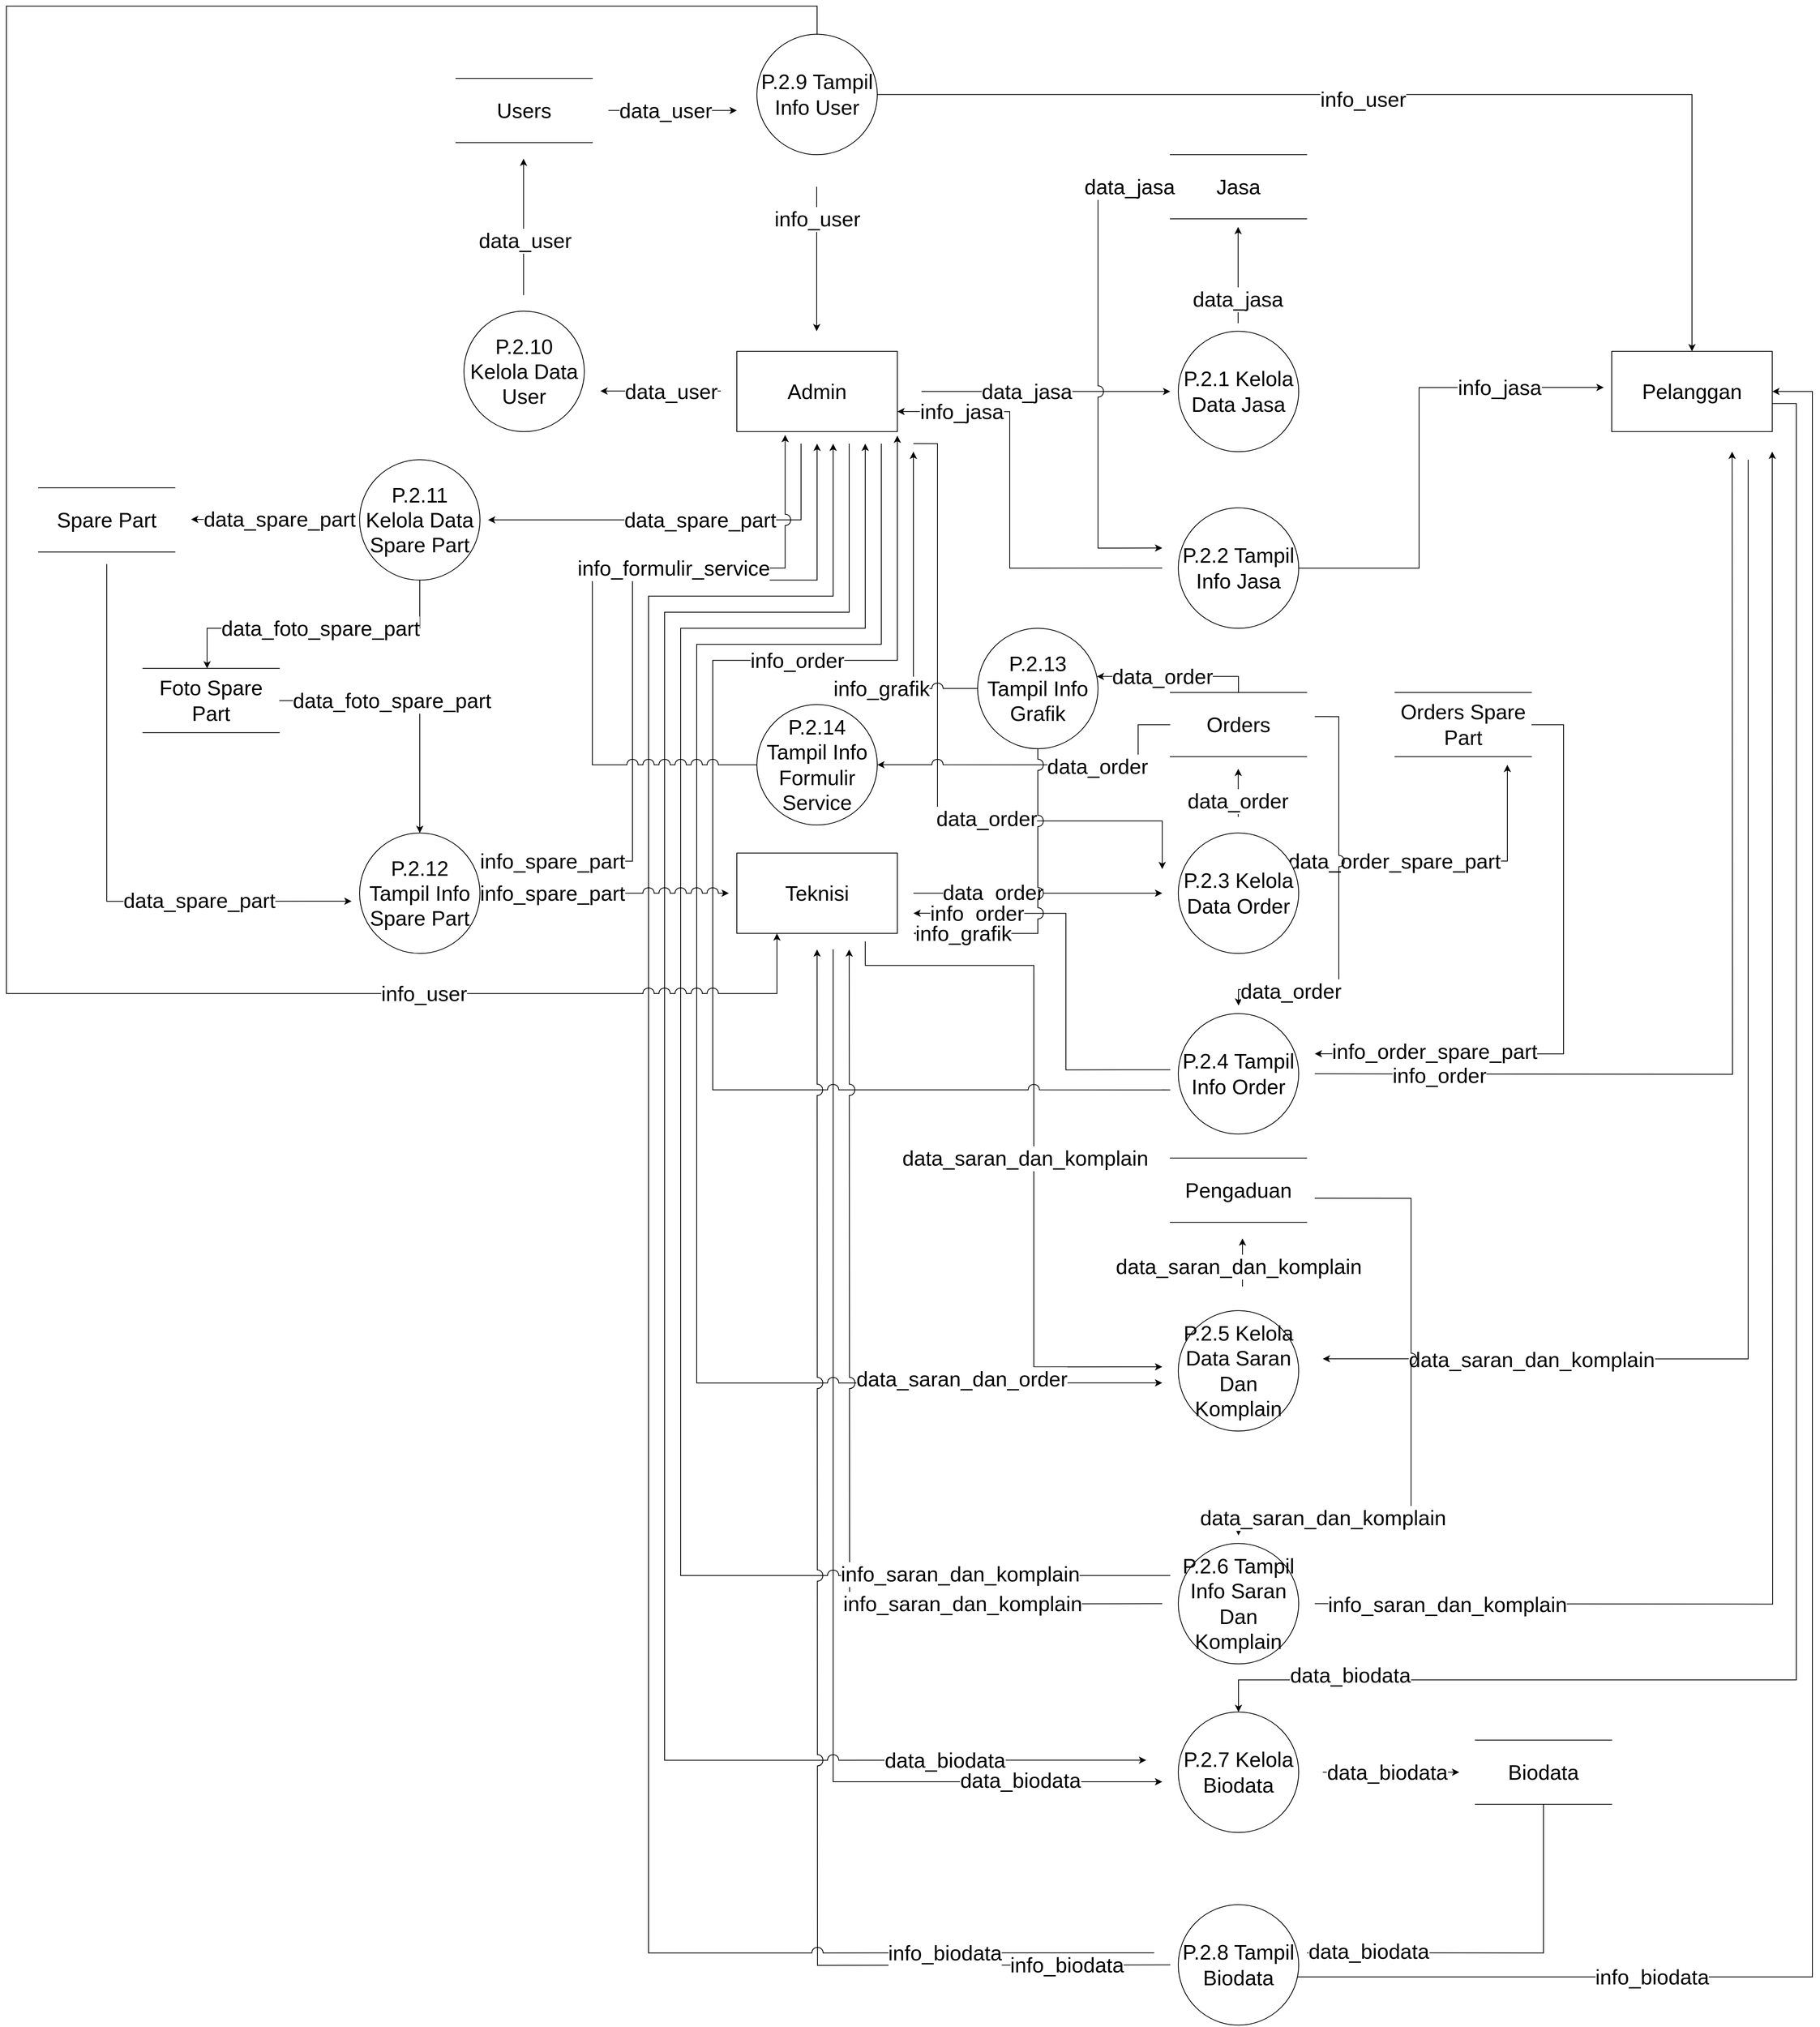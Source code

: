 <mxfile version="14.7.7" type="device"><diagram id="gr_DFLTFKJL39wgGSjlT" name="Page-1"><mxGraphModel dx="3460" dy="2780" grid="1" gridSize="10" guides="1" tooltips="1" connect="1" arrows="1" fold="1" page="1" pageScale="1" pageWidth="1100" pageHeight="850" math="0" shadow="0"><root><mxCell id="0"/><mxCell id="1" parent="0"/><mxCell id="5DChm86MwbaAcI_DSNRJ-1" style="edgeStyle=orthogonalEdgeStyle;rounded=0;orthogonalLoop=1;jettySize=auto;html=1;fontSize=26;jumpStyle=arc;jumpSize=14;fontStyle=0" parent="1" edge="1"><mxGeometry relative="1" as="geometry"><mxPoint x="1520" y="-352.33" as="targetPoint"/><mxPoint x="1210" y="-352.33" as="sourcePoint"/></mxGeometry></mxCell><mxCell id="5DChm86MwbaAcI_DSNRJ-2" value="data_jasa" style="edgeLabel;html=1;align=center;verticalAlign=middle;resizable=0;points=[];fontSize=26;fontStyle=0" parent="5DChm86MwbaAcI_DSNRJ-1" vertex="1" connectable="0"><mxGeometry x="-0.294" y="-5" relative="1" as="geometry"><mxPoint x="21" y="-5" as="offset"/></mxGeometry></mxCell><mxCell id="5DChm86MwbaAcI_DSNRJ-3" style="edgeStyle=orthogonalEdgeStyle;rounded=0;orthogonalLoop=1;jettySize=auto;html=1;fontSize=26;fontStyle=0" parent="1" edge="1"><mxGeometry relative="1" as="geometry"><mxPoint x="1510" y="242.67" as="targetPoint"/><mxPoint x="1200" y="-287.33" as="sourcePoint"/><Array as="points"><mxPoint x="1230" y="-287.33"/><mxPoint x="1230" y="182.67"/><mxPoint x="1510" y="182.67"/></Array></mxGeometry></mxCell><mxCell id="5DChm86MwbaAcI_DSNRJ-4" value="data_order" style="edgeLabel;html=1;align=center;verticalAlign=middle;resizable=0;points=[];fontSize=26;fontStyle=0" parent="5DChm86MwbaAcI_DSNRJ-3" vertex="1" connectable="0"><mxGeometry x="0.504" y="3" relative="1" as="geometry"><mxPoint x="-71" as="offset"/></mxGeometry></mxCell><mxCell id="5DChm86MwbaAcI_DSNRJ-7" style="edgeStyle=orthogonalEdgeStyle;rounded=0;orthogonalLoop=1;jettySize=auto;html=1;fontSize=26;fontStyle=0" parent="1" edge="1"><mxGeometry relative="1" as="geometry"><mxPoint x="670" y="-192.33" as="targetPoint"/><mxPoint x="1060" y="-287.33" as="sourcePoint"/><Array as="points"><mxPoint x="1060" y="-192.33"/><mxPoint x="670" y="-192.33"/></Array></mxGeometry></mxCell><mxCell id="5DChm86MwbaAcI_DSNRJ-134" value="data_spare_part" style="edgeLabel;html=1;align=center;verticalAlign=middle;resizable=0;points=[];fontSize=26;fontStyle=0" parent="5DChm86MwbaAcI_DSNRJ-7" vertex="1" connectable="0"><mxGeometry x="0.029" relative="1" as="geometry"><mxPoint x="28" as="offset"/></mxGeometry></mxCell><mxCell id="5DChm86MwbaAcI_DSNRJ-8" value="Admin" style="rounded=0;whiteSpace=wrap;html=1;fontSize=26;fontStyle=0" parent="1" vertex="1"><mxGeometry x="980" y="-402.33" width="200" height="100" as="geometry"/></mxCell><mxCell id="5DChm86MwbaAcI_DSNRJ-9" style="edgeStyle=orthogonalEdgeStyle;rounded=0;orthogonalLoop=1;jettySize=auto;html=1;fontSize=26;fontStyle=0" parent="1" edge="1"><mxGeometry relative="1" as="geometry"><mxPoint x="1510" y="272.67" as="targetPoint"/><mxPoint x="1200" y="272.67" as="sourcePoint"/></mxGeometry></mxCell><mxCell id="5DChm86MwbaAcI_DSNRJ-10" value="data_order" style="edgeLabel;html=1;align=center;verticalAlign=middle;resizable=0;points=[];fontSize=26;fontStyle=0" parent="5DChm86MwbaAcI_DSNRJ-9" vertex="1" connectable="0"><mxGeometry x="-0.366" y="1" relative="1" as="geometry"><mxPoint as="offset"/></mxGeometry></mxCell><mxCell id="5DChm86MwbaAcI_DSNRJ-11" style="edgeStyle=orthogonalEdgeStyle;rounded=0;orthogonalLoop=1;jettySize=auto;html=1;fontSize=26;fontStyle=0" parent="1" edge="1"><mxGeometry relative="1" as="geometry"><mxPoint x="1510" y="862.67" as="targetPoint"/><mxPoint x="1140" y="332.67" as="sourcePoint"/><Array as="points"><mxPoint x="1140" y="332.67"/><mxPoint x="1140" y="362.67"/><mxPoint x="1350" y="362.67"/><mxPoint x="1350" y="862.67"/></Array></mxGeometry></mxCell><mxCell id="5DChm86MwbaAcI_DSNRJ-12" value="data_saran_dan_komplain" style="edgeLabel;html=1;align=center;verticalAlign=middle;resizable=0;points=[];fontSize=26;fontStyle=0" parent="5DChm86MwbaAcI_DSNRJ-11" vertex="1" connectable="0"><mxGeometry x="0.776" y="3" relative="1" as="geometry"><mxPoint x="-70" y="-257" as="offset"/></mxGeometry></mxCell><mxCell id="5DChm86MwbaAcI_DSNRJ-13" style="edgeStyle=orthogonalEdgeStyle;rounded=0;orthogonalLoop=1;jettySize=auto;html=1;fontSize=26;fontStyle=0" parent="1" edge="1"><mxGeometry relative="1" as="geometry"><mxPoint x="1510" y="1379.527" as="targetPoint"/><mxPoint x="1100" y="342.67" as="sourcePoint"/><Array as="points"><mxPoint x="1100" y="1379.67"/></Array></mxGeometry></mxCell><mxCell id="5DChm86MwbaAcI_DSNRJ-14" value="data_biodata" style="edgeLabel;html=1;align=center;verticalAlign=middle;resizable=0;points=[];fontSize=26;fontStyle=0" parent="5DChm86MwbaAcI_DSNRJ-13" vertex="1" connectable="0"><mxGeometry x="0.755" y="2" relative="1" as="geometry"><mxPoint as="offset"/></mxGeometry></mxCell><mxCell id="5DChm86MwbaAcI_DSNRJ-15" value="Teknisi" style="rounded=0;whiteSpace=wrap;html=1;fontSize=26;fontStyle=0" parent="1" vertex="1"><mxGeometry x="980" y="222.67" width="200" height="100" as="geometry"/></mxCell><mxCell id="5DChm86MwbaAcI_DSNRJ-18" style="edgeStyle=orthogonalEdgeStyle;rounded=0;orthogonalLoop=1;jettySize=auto;html=1;fontSize=26;fontStyle=0" parent="1" edge="1"><mxGeometry relative="1" as="geometry"><mxPoint x="1710" y="852.67" as="targetPoint"/><mxPoint x="2240" y="-267.33" as="sourcePoint"/><Array as="points"><mxPoint x="2240" y="852.67"/></Array></mxGeometry></mxCell><mxCell id="5DChm86MwbaAcI_DSNRJ-19" value="data_saran_dan_komplain" style="edgeLabel;html=1;align=center;verticalAlign=middle;resizable=0;points=[];fontSize=26;fontStyle=0" parent="5DChm86MwbaAcI_DSNRJ-18" vertex="1" connectable="0"><mxGeometry x="0.732" y="1" relative="1" as="geometry"><mxPoint x="39" as="offset"/></mxGeometry></mxCell><mxCell id="5DChm86MwbaAcI_DSNRJ-20" style="edgeStyle=orthogonalEdgeStyle;rounded=0;jumpStyle=arc;jumpSize=14;orthogonalLoop=1;jettySize=auto;html=1;fontSize=26;fontStyle=0" parent="1" source="5DChm86MwbaAcI_DSNRJ-90" target="5DChm86MwbaAcI_DSNRJ-24" edge="1"><mxGeometry relative="1" as="geometry"><Array as="points"><mxPoint x="2320" y="1622.67"/><mxPoint x="2320" y="-352.33"/></Array></mxGeometry></mxCell><mxCell id="5DChm86MwbaAcI_DSNRJ-21" value="info_biodata" style="edgeLabel;html=1;align=center;verticalAlign=middle;resizable=0;points=[];fontSize=26;fontStyle=0" parent="5DChm86MwbaAcI_DSNRJ-20" vertex="1" connectable="0"><mxGeometry x="0.749" y="-1" relative="1" as="geometry"><mxPoint x="-201" y="1691" as="offset"/></mxGeometry></mxCell><mxCell id="5DChm86MwbaAcI_DSNRJ-22" style="edgeStyle=orthogonalEdgeStyle;rounded=0;jumpStyle=arc;jumpSize=14;orthogonalLoop=1;jettySize=auto;html=1;fontSize=26;fontStyle=0" parent="1" source="5DChm86MwbaAcI_DSNRJ-24" target="5DChm86MwbaAcI_DSNRJ-80" edge="1"><mxGeometry relative="1" as="geometry"><Array as="points"><mxPoint x="2300" y="-337.33"/><mxPoint x="2300" y="1252.67"/><mxPoint x="1605" y="1252.67"/></Array></mxGeometry></mxCell><mxCell id="5DChm86MwbaAcI_DSNRJ-23" value="data_biodata" style="edgeLabel;html=1;align=center;verticalAlign=middle;resizable=0;points=[];fontSize=26;fontStyle=0" parent="5DChm86MwbaAcI_DSNRJ-22" vertex="1" connectable="0"><mxGeometry x="0.847" y="-6" relative="1" as="geometry"><mxPoint x="-1" as="offset"/></mxGeometry></mxCell><mxCell id="5DChm86MwbaAcI_DSNRJ-24" value="Pelanggan" style="rounded=0;whiteSpace=wrap;html=1;fontSize=26;fontStyle=0" parent="1" vertex="1"><mxGeometry x="2070" y="-402.33" width="200" height="100" as="geometry"/></mxCell><mxCell id="5DChm86MwbaAcI_DSNRJ-25" value="P.2.1 Kelola Data Jasa" style="ellipse;whiteSpace=wrap;html=1;aspect=fixed;fontSize=26;fontStyle=0" parent="1" vertex="1"><mxGeometry x="1530" y="-427.33" width="150" height="150" as="geometry"/></mxCell><mxCell id="5DChm86MwbaAcI_DSNRJ-28" style="edgeStyle=orthogonalEdgeStyle;rounded=0;orthogonalLoop=1;jettySize=auto;html=1;fontSize=26;jumpStyle=arc;jumpSize=14;fontStyle=0" parent="1" source="5DChm86MwbaAcI_DSNRJ-30" edge="1"><mxGeometry relative="1" as="geometry"><mxPoint x="1510" y="-157.33" as="targetPoint"/><Array as="points"><mxPoint x="1430" y="-607.33"/><mxPoint x="1430" y="-157.33"/></Array></mxGeometry></mxCell><mxCell id="5DChm86MwbaAcI_DSNRJ-29" value="data_jasa" style="edgeLabel;html=1;align=center;verticalAlign=middle;resizable=0;points=[];fontSize=26;fontStyle=0" parent="5DChm86MwbaAcI_DSNRJ-28" vertex="1" connectable="0"><mxGeometry x="-0.774" y="1" relative="1" as="geometry"><mxPoint x="19" y="-1" as="offset"/></mxGeometry></mxCell><mxCell id="5DChm86MwbaAcI_DSNRJ-30" value="Jasa" style="shape=partialRectangle;whiteSpace=wrap;html=1;left=0;right=0;fillColor=none;fontSize=26;fontStyle=0" parent="1" vertex="1"><mxGeometry x="1520" y="-647.33" width="170" height="80" as="geometry"/></mxCell><mxCell id="5DChm86MwbaAcI_DSNRJ-31" style="edgeStyle=orthogonalEdgeStyle;rounded=0;orthogonalLoop=1;jettySize=auto;html=1;fontSize=26;fontStyle=0" parent="1" edge="1"><mxGeometry relative="1" as="geometry"><mxPoint x="1604.58" y="-557.33" as="targetPoint"/><mxPoint x="1604.58" y="-437.33" as="sourcePoint"/></mxGeometry></mxCell><mxCell id="5DChm86MwbaAcI_DSNRJ-32" value="&lt;font style=&quot;font-size: 26px;&quot;&gt;data_jasa&lt;/font&gt;" style="edgeLabel;html=1;align=center;verticalAlign=middle;resizable=0;points=[];fontSize=26;fontStyle=0" parent="5DChm86MwbaAcI_DSNRJ-31" vertex="1" connectable="0"><mxGeometry x="-0.401" y="1" relative="1" as="geometry"><mxPoint y="6" as="offset"/></mxGeometry></mxCell><mxCell id="5DChm86MwbaAcI_DSNRJ-33" style="edgeStyle=orthogonalEdgeStyle;rounded=0;orthogonalLoop=1;jettySize=auto;html=1;fontSize=26;entryX=1;entryY=0.75;entryDx=0;entryDy=0;fontStyle=0" parent="1" target="5DChm86MwbaAcI_DSNRJ-8" edge="1"><mxGeometry relative="1" as="geometry"><mxPoint x="1190" y="-327.33" as="targetPoint"/><mxPoint x="1510" y="-132.33" as="sourcePoint"/><Array as="points"><mxPoint x="1320" y="-132.33"/><mxPoint x="1320" y="-327.33"/></Array></mxGeometry></mxCell><mxCell id="5DChm86MwbaAcI_DSNRJ-34" value="info_jasa" style="edgeLabel;html=1;align=center;verticalAlign=middle;resizable=0;points=[];fontSize=26;fontStyle=0" parent="5DChm86MwbaAcI_DSNRJ-33" vertex="1" connectable="0"><mxGeometry x="-0.64" y="-3" relative="1" as="geometry"><mxPoint x="-156" y="-192" as="offset"/></mxGeometry></mxCell><mxCell id="5DChm86MwbaAcI_DSNRJ-35" style="edgeStyle=orthogonalEdgeStyle;rounded=0;orthogonalLoop=1;jettySize=auto;html=1;fontSize=26;fontStyle=0" parent="1" source="5DChm86MwbaAcI_DSNRJ-37" edge="1"><mxGeometry relative="1" as="geometry"><mxPoint x="2060" y="-357.33" as="targetPoint"/><Array as="points"><mxPoint x="1830" y="-132.33"/><mxPoint x="1830" y="-357.33"/></Array></mxGeometry></mxCell><mxCell id="5DChm86MwbaAcI_DSNRJ-36" value="info_jasa" style="edgeLabel;html=1;align=center;verticalAlign=middle;resizable=0;points=[];fontSize=26;fontStyle=0" parent="5DChm86MwbaAcI_DSNRJ-35" vertex="1" connectable="0"><mxGeometry x="0.526" relative="1" as="geometry"><mxPoint x="13" as="offset"/></mxGeometry></mxCell><mxCell id="5DChm86MwbaAcI_DSNRJ-37" value="P.2.2 Tampil Info Jasa" style="ellipse;whiteSpace=wrap;html=1;aspect=fixed;fontSize=26;fontStyle=0" parent="1" vertex="1"><mxGeometry x="1530" y="-207.33" width="150" height="150" as="geometry"/></mxCell><mxCell id="5DChm86MwbaAcI_DSNRJ-38" style="edgeStyle=orthogonalEdgeStyle;rounded=0;orthogonalLoop=1;jettySize=auto;html=1;fontSize=26;fontStyle=0" parent="1" edge="1"><mxGeometry relative="1" as="geometry"><mxPoint x="1604.71" y="117.67" as="targetPoint"/><mxPoint x="1604.71" y="177.67" as="sourcePoint"/></mxGeometry></mxCell><mxCell id="5DChm86MwbaAcI_DSNRJ-39" value="data_order" style="edgeLabel;html=1;align=center;verticalAlign=middle;resizable=0;points=[];fontSize=26;fontStyle=0" parent="5DChm86MwbaAcI_DSNRJ-38" vertex="1" connectable="0"><mxGeometry x="0.181" y="1" relative="1" as="geometry"><mxPoint y="16" as="offset"/></mxGeometry></mxCell><mxCell id="5DChm86MwbaAcI_DSNRJ-40" style="edgeStyle=orthogonalEdgeStyle;rounded=0;orthogonalLoop=1;jettySize=auto;html=1;fontSize=26;fontStyle=0" parent="1" source="5DChm86MwbaAcI_DSNRJ-42" edge="1"><mxGeometry relative="1" as="geometry"><mxPoint x="1940" y="112.67" as="targetPoint"/><Array as="points"><mxPoint x="1940" y="232.67"/><mxPoint x="1940" y="112.67"/></Array></mxGeometry></mxCell><mxCell id="5DChm86MwbaAcI_DSNRJ-41" value="data_order_spare_part" style="edgeLabel;html=1;align=center;verticalAlign=middle;resizable=0;points=[];fontSize=26;fontStyle=0" parent="5DChm86MwbaAcI_DSNRJ-40" vertex="1" connectable="0"><mxGeometry x="-0.42" relative="1" as="geometry"><mxPoint x="17" as="offset"/></mxGeometry></mxCell><mxCell id="5DChm86MwbaAcI_DSNRJ-42" value="P.2.3 Kelola Data Order" style="ellipse;whiteSpace=wrap;html=1;aspect=fixed;fontSize=26;fontStyle=0" parent="1" vertex="1"><mxGeometry x="1530" y="197.67" width="150" height="150" as="geometry"/></mxCell><mxCell id="5DChm86MwbaAcI_DSNRJ-43" style="edgeStyle=orthogonalEdgeStyle;rounded=0;orthogonalLoop=1;jettySize=auto;html=1;fontSize=26;jumpStyle=arc;jumpSize=14;fontStyle=0" parent="1" edge="1"><mxGeometry relative="1" as="geometry"><mxPoint x="1605" y="412.67" as="targetPoint"/><mxPoint x="1700" y="52.67" as="sourcePoint"/><Array as="points"><mxPoint x="1730" y="52.67"/><mxPoint x="1730" y="392.67"/><mxPoint x="1605" y="392.67"/></Array></mxGeometry></mxCell><mxCell id="5DChm86MwbaAcI_DSNRJ-44" value="data_order" style="edgeLabel;html=1;align=center;verticalAlign=middle;resizable=0;points=[];fontSize=26;fontStyle=0" parent="5DChm86MwbaAcI_DSNRJ-43" vertex="1" connectable="0"><mxGeometry x="0.727" y="2" relative="1" as="geometry"><mxPoint x="14" as="offset"/></mxGeometry></mxCell><mxCell id="5DChm86MwbaAcI_DSNRJ-45" style="edgeStyle=orthogonalEdgeStyle;rounded=0;jumpStyle=arc;jumpSize=14;orthogonalLoop=1;jettySize=auto;html=1;exitX=0.5;exitY=0;exitDx=0;exitDy=0;fontSize=26;fontStyle=0" parent="1" source="5DChm86MwbaAcI_DSNRJ-47" target="5DChm86MwbaAcI_DSNRJ-122" edge="1"><mxGeometry relative="1" as="geometry"><Array as="points"><mxPoint x="1605" y="2.67"/></Array></mxGeometry></mxCell><mxCell id="5DChm86MwbaAcI_DSNRJ-46" value="data_order" style="edgeLabel;html=1;align=center;verticalAlign=middle;resizable=0;points=[];fontSize=26;fontStyle=0" parent="5DChm86MwbaAcI_DSNRJ-45" vertex="1" connectable="0"><mxGeometry x="0.463" relative="1" as="geometry"><mxPoint x="29" as="offset"/></mxGeometry></mxCell><mxCell id="5DChm86MwbaAcI_DSNRJ-141" style="edgeStyle=orthogonalEdgeStyle;rounded=0;jumpStyle=arc;jumpSize=14;orthogonalLoop=1;jettySize=auto;html=1;entryX=1;entryY=0.5;entryDx=0;entryDy=0;fontSize=26;fontStyle=0" parent="1" source="5DChm86MwbaAcI_DSNRJ-47" target="5DChm86MwbaAcI_DSNRJ-139" edge="1"><mxGeometry relative="1" as="geometry"><Array as="points"><mxPoint x="1480" y="62.67"/><mxPoint x="1480" y="112.67"/></Array></mxGeometry></mxCell><mxCell id="5DChm86MwbaAcI_DSNRJ-142" value="data_order" style="edgeLabel;html=1;align=center;verticalAlign=middle;resizable=0;points=[];fontSize=26;fontStyle=0" parent="5DChm86MwbaAcI_DSNRJ-141" vertex="1" connectable="0"><mxGeometry x="-0.317" y="2" relative="1" as="geometry"><mxPoint as="offset"/></mxGeometry></mxCell><mxCell id="5DChm86MwbaAcI_DSNRJ-47" value="Orders" style="shape=partialRectangle;whiteSpace=wrap;html=1;left=0;right=0;fillColor=none;fontSize=26;fontStyle=0" parent="1" vertex="1"><mxGeometry x="1520" y="22.67" width="170" height="80" as="geometry"/></mxCell><mxCell id="5DChm86MwbaAcI_DSNRJ-50" style="edgeStyle=orthogonalEdgeStyle;rounded=0;orthogonalLoop=1;jettySize=auto;html=1;fontSize=26;fontStyle=0" parent="1" edge="1"><mxGeometry relative="1" as="geometry"><mxPoint x="1520" y="492.67" as="sourcePoint"/><mxPoint x="1200" y="297.67" as="targetPoint"/><Array as="points"><mxPoint x="1520" y="492.67"/><mxPoint x="1390" y="492.67"/><mxPoint x="1390" y="297.67"/></Array></mxGeometry></mxCell><mxCell id="5DChm86MwbaAcI_DSNRJ-51" value="info_order" style="edgeLabel;html=1;align=center;verticalAlign=middle;resizable=0;points=[];fontSize=26;fontStyle=0" parent="5DChm86MwbaAcI_DSNRJ-50" vertex="1" connectable="0"><mxGeometry x="0.826" relative="1" as="geometry"><mxPoint x="34" as="offset"/></mxGeometry></mxCell><mxCell id="5DChm86MwbaAcI_DSNRJ-52" style="edgeStyle=orthogonalEdgeStyle;rounded=0;orthogonalLoop=1;jettySize=auto;html=1;fontSize=26;fontStyle=0" parent="1" edge="1"><mxGeometry relative="1" as="geometry"><mxPoint x="2220" y="-277.33" as="targetPoint"/><mxPoint x="1700" y="497.67" as="sourcePoint"/></mxGeometry></mxCell><mxCell id="5DChm86MwbaAcI_DSNRJ-53" value="info_order" style="edgeLabel;html=1;align=center;verticalAlign=middle;resizable=0;points=[];fontSize=26;fontStyle=0" parent="5DChm86MwbaAcI_DSNRJ-52" vertex="1" connectable="0"><mxGeometry x="-0.761" y="-2" relative="1" as="geometry"><mxPoint as="offset"/></mxGeometry></mxCell><mxCell id="5DChm86MwbaAcI_DSNRJ-54" style="edgeStyle=orthogonalEdgeStyle;rounded=0;orthogonalLoop=1;jettySize=auto;html=1;fontSize=26;jumpStyle=arc;jumpSize=14;fontStyle=0" parent="1" edge="1"><mxGeometry relative="1" as="geometry"><mxPoint x="1180" y="-297.33" as="targetPoint"/><mxPoint x="1510" y="517.67" as="sourcePoint"/><Array as="points"><mxPoint x="1520" y="517.67"/><mxPoint x="950" y="517.67"/><mxPoint x="950" y="-17.33"/><mxPoint x="1180" y="-17.33"/></Array></mxGeometry></mxCell><mxCell id="5DChm86MwbaAcI_DSNRJ-55" value="info_order" style="edgeLabel;html=1;align=center;verticalAlign=middle;resizable=0;points=[];fontSize=26;fontStyle=0" parent="5DChm86MwbaAcI_DSNRJ-54" vertex="1" connectable="0"><mxGeometry x="0.501" relative="1" as="geometry"><mxPoint as="offset"/></mxGeometry></mxCell><mxCell id="5DChm86MwbaAcI_DSNRJ-56" style="edgeStyle=orthogonalEdgeStyle;rounded=0;orthogonalLoop=1;jettySize=auto;html=1;fontSize=26;exitX=0.5;exitY=1;exitDx=0;exitDy=0;jumpStyle=arc;jumpSize=14;fontStyle=0" parent="1" source="5DChm86MwbaAcI_DSNRJ-122" edge="1"><mxGeometry relative="1" as="geometry"><mxPoint x="1200" y="322.67" as="targetPoint"/><mxPoint x="1520" y="512.67" as="sourcePoint"/><Array as="points"><mxPoint x="1355" y="322.67"/></Array></mxGeometry></mxCell><mxCell id="5DChm86MwbaAcI_DSNRJ-57" value="info_grafik" style="edgeLabel;html=1;align=center;verticalAlign=middle;resizable=0;points=[];fontSize=26;fontStyle=0" parent="5DChm86MwbaAcI_DSNRJ-56" vertex="1" connectable="0"><mxGeometry x="0.559" relative="1" as="geometry"><mxPoint x="-23" as="offset"/></mxGeometry></mxCell><mxCell id="5DChm86MwbaAcI_DSNRJ-58" style="edgeStyle=orthogonalEdgeStyle;rounded=0;orthogonalLoop=1;jettySize=auto;html=1;fontSize=26;jumpStyle=arc;jumpSize=14;exitX=0;exitY=0.5;exitDx=0;exitDy=0;fontStyle=0" parent="1" source="5DChm86MwbaAcI_DSNRJ-122" edge="1"><mxGeometry relative="1" as="geometry"><mxPoint x="1200" y="-277.33" as="targetPoint"/><mxPoint x="1520" y="472.67" as="sourcePoint"/><Array as="points"><mxPoint x="1200" y="17.67"/></Array></mxGeometry></mxCell><mxCell id="5DChm86MwbaAcI_DSNRJ-59" value="info_grafik" style="edgeLabel;html=1;align=center;verticalAlign=middle;resizable=0;points=[];fontSize=26;fontStyle=0" parent="5DChm86MwbaAcI_DSNRJ-58" vertex="1" connectable="0"><mxGeometry x="-0.051" y="-3" relative="1" as="geometry"><mxPoint x="-43" y="98" as="offset"/></mxGeometry></mxCell><mxCell id="5DChm86MwbaAcI_DSNRJ-60" value="P.2.4 Tampil Info Order" style="ellipse;whiteSpace=wrap;html=1;aspect=fixed;fontSize=26;fontStyle=0" parent="1" vertex="1"><mxGeometry x="1530" y="422.67" width="150" height="150" as="geometry"/></mxCell><mxCell id="5DChm86MwbaAcI_DSNRJ-61" value="P.2.5 Kelola Data Saran Dan Komplain" style="ellipse;whiteSpace=wrap;html=1;aspect=fixed;fontSize=26;fontStyle=0" parent="1" vertex="1"><mxGeometry x="1530" y="792.67" width="150" height="150" as="geometry"/></mxCell><mxCell id="5DChm86MwbaAcI_DSNRJ-62" style="edgeStyle=orthogonalEdgeStyle;rounded=0;orthogonalLoop=1;jettySize=auto;html=1;fontSize=26;fontStyle=0" parent="1" edge="1"><mxGeometry relative="1" as="geometry"><mxPoint x="1610" y="702.67" as="targetPoint"/><mxPoint x="1610" y="762.67" as="sourcePoint"/></mxGeometry></mxCell><mxCell id="5DChm86MwbaAcI_DSNRJ-63" value="data_saran_dan_komplain" style="edgeLabel;html=1;align=center;verticalAlign=middle;resizable=0;points=[];fontSize=26;fontStyle=0" parent="5DChm86MwbaAcI_DSNRJ-62" vertex="1" connectable="0"><mxGeometry x="0.181" y="1" relative="1" as="geometry"><mxPoint x="-4" y="11" as="offset"/></mxGeometry></mxCell><mxCell id="5DChm86MwbaAcI_DSNRJ-64" style="edgeStyle=orthogonalEdgeStyle;rounded=0;orthogonalLoop=1;jettySize=auto;html=1;fontSize=26;jumpStyle=arc;jumpSize=14;fontStyle=0" parent="1" edge="1"><mxGeometry relative="1" as="geometry"><mxPoint x="1605" y="1072.67" as="targetPoint"/><mxPoint x="1700" y="652.67" as="sourcePoint"/><Array as="points"><mxPoint x="1820" y="652.67"/><mxPoint x="1820" y="1052.67"/><mxPoint x="1605" y="1052.67"/></Array></mxGeometry></mxCell><mxCell id="5DChm86MwbaAcI_DSNRJ-65" value="data_saran_dan_komplain" style="edgeLabel;html=1;align=center;verticalAlign=middle;resizable=0;points=[];fontSize=26;fontStyle=0" parent="5DChm86MwbaAcI_DSNRJ-64" vertex="1" connectable="0"><mxGeometry x="0.772" y="-2" relative="1" as="geometry"><mxPoint x="39" as="offset"/></mxGeometry></mxCell><mxCell id="5DChm86MwbaAcI_DSNRJ-66" value="Pengaduan" style="shape=partialRectangle;whiteSpace=wrap;html=1;left=0;right=0;fillColor=none;fontSize=26;fontStyle=0" parent="1" vertex="1"><mxGeometry x="1520" y="602.67" width="170" height="80" as="geometry"/></mxCell><mxCell id="5DChm86MwbaAcI_DSNRJ-69" style="edgeStyle=orthogonalEdgeStyle;rounded=0;orthogonalLoop=1;jettySize=auto;html=1;fontSize=26;jumpStyle=arc;jumpSize=14;fontStyle=0" parent="1" edge="1"><mxGeometry relative="1" as="geometry"><mxPoint x="1510" y="882.67" as="targetPoint"/><mxPoint x="1160" y="-287.33" as="sourcePoint"/><Array as="points"><mxPoint x="1160" y="-37.33"/><mxPoint x="930" y="-37.33"/><mxPoint x="930" y="882.67"/></Array></mxGeometry></mxCell><mxCell id="5DChm86MwbaAcI_DSNRJ-70" value="data_saran_dan_order" style="edgeLabel;html=1;align=center;verticalAlign=middle;resizable=0;points=[];fontSize=26;fontStyle=0" parent="5DChm86MwbaAcI_DSNRJ-69" vertex="1" connectable="0"><mxGeometry x="0.501" relative="1" as="geometry"><mxPoint x="244" y="-5" as="offset"/></mxGeometry></mxCell><mxCell id="5DChm86MwbaAcI_DSNRJ-71" style="edgeStyle=orthogonalEdgeStyle;rounded=0;orthogonalLoop=1;jettySize=auto;html=1;fontSize=26;jumpStyle=arc;jumpSize=14;fontStyle=0" parent="1" edge="1"><mxGeometry relative="1" as="geometry"><mxPoint x="1120" y="342.67" as="targetPoint"/><mxPoint x="1510" y="1157.67" as="sourcePoint"/></mxGeometry></mxCell><mxCell id="5DChm86MwbaAcI_DSNRJ-72" value="info_saran_dan_komplain" style="edgeLabel;html=1;align=center;verticalAlign=middle;resizable=0;points=[];fontSize=26;fontStyle=0" parent="5DChm86MwbaAcI_DSNRJ-71" vertex="1" connectable="0"><mxGeometry x="-0.505" y="3" relative="1" as="geometry"><mxPoint x="49" y="-3" as="offset"/></mxGeometry></mxCell><mxCell id="5DChm86MwbaAcI_DSNRJ-73" style="edgeStyle=orthogonalEdgeStyle;rounded=0;orthogonalLoop=1;jettySize=auto;html=1;fontSize=26;fontStyle=0" parent="1" edge="1"><mxGeometry relative="1" as="geometry"><mxPoint x="2270" y="-277.33" as="targetPoint"/><mxPoint x="1700" y="1157.67" as="sourcePoint"/></mxGeometry></mxCell><mxCell id="5DChm86MwbaAcI_DSNRJ-74" value="info_saran_dan_komplain" style="edgeLabel;html=1;align=center;verticalAlign=middle;resizable=0;points=[];fontSize=26;fontStyle=0" parent="5DChm86MwbaAcI_DSNRJ-73" vertex="1" connectable="0"><mxGeometry x="-0.836" y="-1" relative="1" as="geometry"><mxPoint as="offset"/></mxGeometry></mxCell><mxCell id="5DChm86MwbaAcI_DSNRJ-75" value="P.2.6 Tampil Info Saran Dan Komplain" style="ellipse;whiteSpace=wrap;html=1;aspect=fixed;fontSize=26;fontStyle=0" parent="1" vertex="1"><mxGeometry x="1530" y="1082.67" width="150" height="150" as="geometry"/></mxCell><mxCell id="5DChm86MwbaAcI_DSNRJ-76" style="edgeStyle=orthogonalEdgeStyle;rounded=0;orthogonalLoop=1;jettySize=auto;html=1;fontSize=26;jumpStyle=arc;jumpSize=14;fontStyle=0" parent="1" edge="1"><mxGeometry relative="1" as="geometry"><mxPoint x="1140" y="-287.33" as="targetPoint"/><mxPoint x="1520" y="1122.67" as="sourcePoint"/><Array as="points"><mxPoint x="1490" y="1122.67"/><mxPoint x="910" y="1122.67"/><mxPoint x="910" y="-57.33"/><mxPoint x="1140" y="-57.33"/></Array></mxGeometry></mxCell><mxCell id="5DChm86MwbaAcI_DSNRJ-77" value="info_saran_dan_komplain" style="edgeLabel;html=1;align=center;verticalAlign=middle;resizable=0;points=[];fontSize=26;fontStyle=0" parent="5DChm86MwbaAcI_DSNRJ-76" vertex="1" connectable="0"><mxGeometry x="-0.767" y="-2" relative="1" as="geometry"><mxPoint as="offset"/></mxGeometry></mxCell><mxCell id="5DChm86MwbaAcI_DSNRJ-78" style="edgeStyle=orthogonalEdgeStyle;rounded=0;orthogonalLoop=1;jettySize=auto;html=1;fontSize=26;fontStyle=0" parent="1" edge="1"><mxGeometry relative="1" as="geometry"><mxPoint x="1880" y="1367.67" as="targetPoint"/><mxPoint x="1710" y="1367.67" as="sourcePoint"/></mxGeometry></mxCell><mxCell id="5DChm86MwbaAcI_DSNRJ-79" value="data_biodata" style="edgeLabel;html=1;align=center;verticalAlign=middle;resizable=0;points=[];fontSize=26;fontStyle=0" parent="5DChm86MwbaAcI_DSNRJ-78" vertex="1" connectable="0"><mxGeometry x="-0.285" y="-1" relative="1" as="geometry"><mxPoint x="19" y="-1" as="offset"/></mxGeometry></mxCell><mxCell id="5DChm86MwbaAcI_DSNRJ-80" value="P.2.7 Kelola Biodata" style="ellipse;whiteSpace=wrap;html=1;aspect=fixed;fontSize=26;fontStyle=0" parent="1" vertex="1"><mxGeometry x="1530" y="1292.67" width="150" height="150" as="geometry"/></mxCell><mxCell id="5DChm86MwbaAcI_DSNRJ-81" style="edgeStyle=orthogonalEdgeStyle;rounded=0;orthogonalLoop=1;jettySize=auto;html=1;fontSize=26;fontStyle=0" parent="1" source="5DChm86MwbaAcI_DSNRJ-83" edge="1"><mxGeometry relative="1" as="geometry"><mxPoint x="1690" y="1592.67" as="targetPoint"/><Array as="points"><mxPoint x="1985" y="1592.67"/></Array></mxGeometry></mxCell><mxCell id="5DChm86MwbaAcI_DSNRJ-82" value="data_biodata" style="edgeLabel;html=1;align=center;verticalAlign=middle;resizable=0;points=[];fontSize=26;fontStyle=0" parent="5DChm86MwbaAcI_DSNRJ-81" vertex="1" connectable="0"><mxGeometry x="0.682" y="-2" relative="1" as="geometry"><mxPoint as="offset"/></mxGeometry></mxCell><mxCell id="5DChm86MwbaAcI_DSNRJ-83" value="Biodata" style="shape=partialRectangle;whiteSpace=wrap;html=1;left=0;right=0;fillColor=none;fontSize=26;fontStyle=0" parent="1" vertex="1"><mxGeometry x="1900" y="1327.67" width="170" height="80" as="geometry"/></mxCell><mxCell id="5DChm86MwbaAcI_DSNRJ-86" style="edgeStyle=orthogonalEdgeStyle;rounded=0;orthogonalLoop=1;jettySize=auto;html=1;fontSize=26;jumpStyle=arc;jumpSize=14;fontStyle=0" parent="1" edge="1"><mxGeometry relative="1" as="geometry"><mxPoint x="1490" y="1352.67" as="targetPoint"/><mxPoint x="1120" y="-287.33" as="sourcePoint"/><Array as="points"><mxPoint x="1120" y="-77.33"/><mxPoint x="890" y="-77.33"/><mxPoint x="890" y="1352.67"/></Array></mxGeometry></mxCell><mxCell id="5DChm86MwbaAcI_DSNRJ-87" value="data_biodata" style="edgeLabel;html=1;align=center;verticalAlign=middle;resizable=0;points=[];fontSize=26;fontStyle=0" parent="5DChm86MwbaAcI_DSNRJ-86" vertex="1" connectable="0"><mxGeometry x="-0.767" y="-2" relative="1" as="geometry"><mxPoint x="197" y="1432" as="offset"/></mxGeometry></mxCell><mxCell id="5DChm86MwbaAcI_DSNRJ-88" style="edgeStyle=orthogonalEdgeStyle;rounded=0;orthogonalLoop=1;jettySize=auto;html=1;jumpStyle=arc;jumpSize=14;fontSize=26;fontStyle=0" parent="1" edge="1"><mxGeometry relative="1" as="geometry"><mxPoint x="1080" y="342.67" as="targetPoint"/><mxPoint x="1520" y="1607.67" as="sourcePoint"/></mxGeometry></mxCell><mxCell id="5DChm86MwbaAcI_DSNRJ-89" value="info_biodata" style="edgeLabel;html=1;align=center;verticalAlign=middle;resizable=0;points=[];fontSize=26;fontStyle=0" parent="5DChm86MwbaAcI_DSNRJ-88" vertex="1" connectable="0"><mxGeometry x="-0.767" y="2" relative="1" as="geometry"><mxPoint x="69" y="-2" as="offset"/></mxGeometry></mxCell><mxCell id="5DChm86MwbaAcI_DSNRJ-90" value="P.2.8 Tampil Biodata" style="ellipse;whiteSpace=wrap;html=1;aspect=fixed;fontSize=26;fontStyle=0" parent="1" vertex="1"><mxGeometry x="1530" y="1532.67" width="150" height="150" as="geometry"/></mxCell><mxCell id="5DChm86MwbaAcI_DSNRJ-91" style="edgeStyle=orthogonalEdgeStyle;rounded=0;orthogonalLoop=1;jettySize=auto;html=1;fontSize=26;jumpStyle=arc;jumpSize=14;fontStyle=0" parent="1" edge="1"><mxGeometry relative="1" as="geometry"><mxPoint x="1100" y="-287.33" as="targetPoint"/><mxPoint x="1500" y="1592.67" as="sourcePoint"/><Array as="points"><mxPoint x="870" y="1592.67"/><mxPoint x="870" y="-97.33"/><mxPoint x="1100" y="-97.33"/><mxPoint x="1100" y="-277.33"/></Array></mxGeometry></mxCell><mxCell id="5DChm86MwbaAcI_DSNRJ-92" value="info_biodata" style="edgeLabel;html=1;align=center;verticalAlign=middle;resizable=0;points=[];fontSize=26;fontStyle=0" parent="5DChm86MwbaAcI_DSNRJ-91" vertex="1" connectable="0"><mxGeometry x="-0.809" relative="1" as="geometry"><mxPoint as="offset"/></mxGeometry></mxCell><mxCell id="5DChm86MwbaAcI_DSNRJ-93" style="edgeStyle=orthogonalEdgeStyle;rounded=0;orthogonalLoop=1;jettySize=auto;html=1;fontSize=26;fontStyle=0" parent="1" edge="1"><mxGeometry relative="1" as="geometry"><mxPoint x="980" y="-702.33" as="targetPoint"/><mxPoint x="820" y="-702.33" as="sourcePoint"/></mxGeometry></mxCell><mxCell id="5DChm86MwbaAcI_DSNRJ-94" value="data_user" style="edgeLabel;html=1;align=center;verticalAlign=middle;resizable=0;points=[];fontSize=26;fontStyle=0" parent="5DChm86MwbaAcI_DSNRJ-93" vertex="1" connectable="0"><mxGeometry x="0.243" y="5" relative="1" as="geometry"><mxPoint x="-29" y="5" as="offset"/></mxGeometry></mxCell><mxCell id="5DChm86MwbaAcI_DSNRJ-95" value="P.2.10 Kelola Data User" style="ellipse;whiteSpace=wrap;html=1;aspect=fixed;fontSize=26;fontStyle=0" parent="1" vertex="1"><mxGeometry x="640" y="-452.33" width="150" height="150" as="geometry"/></mxCell><mxCell id="5DChm86MwbaAcI_DSNRJ-98" value="Users" style="shape=partialRectangle;whiteSpace=wrap;html=1;left=0;right=0;fillColor=none;fontSize=26;fontStyle=0" parent="1" vertex="1"><mxGeometry x="630" y="-742.33" width="170" height="80" as="geometry"/></mxCell><mxCell id="5DChm86MwbaAcI_DSNRJ-101" style="edgeStyle=orthogonalEdgeStyle;rounded=0;orthogonalLoop=1;jettySize=auto;html=1;fontSize=26;fontStyle=0" parent="1" edge="1"><mxGeometry relative="1" as="geometry"><mxPoint x="1079.5" y="-427.33" as="targetPoint"/><mxPoint x="1079.5" y="-607.33" as="sourcePoint"/></mxGeometry></mxCell><mxCell id="5DChm86MwbaAcI_DSNRJ-102" value="info_user" style="edgeLabel;html=1;align=center;verticalAlign=middle;resizable=0;points=[];fontSize=26;fontStyle=0" parent="5DChm86MwbaAcI_DSNRJ-101" vertex="1" connectable="0"><mxGeometry x="-0.139" y="-2" relative="1" as="geometry"><mxPoint x="2" y="-37" as="offset"/></mxGeometry></mxCell><mxCell id="5DChm86MwbaAcI_DSNRJ-135" style="edgeStyle=orthogonalEdgeStyle;rounded=0;orthogonalLoop=1;jettySize=auto;html=1;entryX=0.25;entryY=1;entryDx=0;entryDy=0;fontSize=26;jumpStyle=arc;jumpSize=14;fontStyle=0" parent="1" source="5DChm86MwbaAcI_DSNRJ-105" target="5DChm86MwbaAcI_DSNRJ-15" edge="1"><mxGeometry relative="1" as="geometry"><Array as="points"><mxPoint x="1080" y="-832.33"/><mxPoint x="70" y="-832.33"/><mxPoint x="70" y="397.67"/><mxPoint x="1030" y="397.67"/></Array></mxGeometry></mxCell><mxCell id="5DChm86MwbaAcI_DSNRJ-136" value="info_user" style="edgeLabel;html=1;align=center;verticalAlign=middle;resizable=0;points=[];fontSize=26;fontStyle=0" parent="5DChm86MwbaAcI_DSNRJ-135" vertex="1" connectable="0"><mxGeometry x="0.688" relative="1" as="geometry"><mxPoint x="1" as="offset"/></mxGeometry></mxCell><mxCell id="5DChm86MwbaAcI_DSNRJ-137" style="edgeStyle=orthogonalEdgeStyle;rounded=0;jumpStyle=arc;jumpSize=14;orthogonalLoop=1;jettySize=auto;html=1;fontSize=26;fontStyle=0" parent="1" source="5DChm86MwbaAcI_DSNRJ-105" target="5DChm86MwbaAcI_DSNRJ-24" edge="1"><mxGeometry relative="1" as="geometry"/></mxCell><mxCell id="5DChm86MwbaAcI_DSNRJ-138" value="info_user" style="edgeLabel;html=1;align=center;verticalAlign=middle;resizable=0;points=[];fontSize=26;fontStyle=0" parent="5DChm86MwbaAcI_DSNRJ-137" vertex="1" connectable="0"><mxGeometry x="-0.093" y="-6" relative="1" as="geometry"><mxPoint x="-1" as="offset"/></mxGeometry></mxCell><mxCell id="5DChm86MwbaAcI_DSNRJ-105" value="P.2.9 Tampil Info User" style="ellipse;whiteSpace=wrap;html=1;aspect=fixed;fontSize=26;fontStyle=0" parent="1" vertex="1"><mxGeometry x="1005" y="-797.33" width="150" height="150" as="geometry"/></mxCell><mxCell id="5DChm86MwbaAcI_DSNRJ-109" style="edgeStyle=orthogonalEdgeStyle;rounded=0;jumpStyle=arc;jumpSize=14;orthogonalLoop=1;jettySize=auto;html=1;fontSize=26;fontStyle=0" parent="1" source="5DChm86MwbaAcI_DSNRJ-111" target="5DChm86MwbaAcI_DSNRJ-128" edge="1"><mxGeometry relative="1" as="geometry"><Array as="points"><mxPoint x="585" y="-57.33"/><mxPoint x="320" y="-57.33"/></Array></mxGeometry></mxCell><mxCell id="5DChm86MwbaAcI_DSNRJ-110" value="data_foto_spare_part" style="edgeLabel;html=1;align=center;verticalAlign=middle;resizable=0;points=[];fontSize=26;fontStyle=0" parent="5DChm86MwbaAcI_DSNRJ-109" vertex="1" connectable="0"><mxGeometry x="0.299" relative="1" as="geometry"><mxPoint x="59" as="offset"/></mxGeometry></mxCell><mxCell id="5DChm86MwbaAcI_DSNRJ-111" value="P.2.11 Kelola Data Spare Part" style="ellipse;whiteSpace=wrap;html=1;aspect=fixed;fontSize=26;fontStyle=0" parent="1" vertex="1"><mxGeometry x="510" y="-267.33" width="150" height="150" as="geometry"/></mxCell><mxCell id="5DChm86MwbaAcI_DSNRJ-112" style="edgeStyle=orthogonalEdgeStyle;rounded=0;orthogonalLoop=1;jettySize=auto;html=1;fontSize=26;fontStyle=0" parent="1" edge="1"><mxGeometry relative="1" as="geometry"><mxPoint x="500" y="282.67" as="targetPoint"/><mxPoint x="195" y="-137.33" as="sourcePoint"/><Array as="points"><mxPoint x="195" y="282.67"/></Array></mxGeometry></mxCell><mxCell id="5DChm86MwbaAcI_DSNRJ-113" value="data_spare_part" style="edgeLabel;html=1;align=center;verticalAlign=middle;resizable=0;points=[];fontSize=26;fontStyle=0" parent="5DChm86MwbaAcI_DSNRJ-112" vertex="1" connectable="0"><mxGeometry x="0.475" y="1" relative="1" as="geometry"><mxPoint as="offset"/></mxGeometry></mxCell><mxCell id="5DChm86MwbaAcI_DSNRJ-114" value="Spare Part" style="shape=partialRectangle;whiteSpace=wrap;html=1;left=0;right=0;fillColor=none;fontSize=26;fontStyle=0" parent="1" vertex="1"><mxGeometry x="110" y="-232.33" width="170" height="80" as="geometry"/></mxCell><mxCell id="5DChm86MwbaAcI_DSNRJ-115" style="edgeStyle=orthogonalEdgeStyle;rounded=0;orthogonalLoop=1;jettySize=auto;html=1;fontSize=26;fontStyle=0" parent="1" edge="1"><mxGeometry relative="1" as="geometry"><mxPoint x="300" y="-193.04" as="targetPoint"/><mxPoint x="490" y="-193.04" as="sourcePoint"/></mxGeometry></mxCell><mxCell id="5DChm86MwbaAcI_DSNRJ-116" value="data_spare_part" style="edgeLabel;html=1;align=center;verticalAlign=middle;resizable=0;points=[];fontSize=26;fontStyle=0" parent="5DChm86MwbaAcI_DSNRJ-115" vertex="1" connectable="0"><mxGeometry x="-0.072" y="1" relative="1" as="geometry"><mxPoint x="8" y="-1" as="offset"/></mxGeometry></mxCell><mxCell id="5DChm86MwbaAcI_DSNRJ-117" style="edgeStyle=orthogonalEdgeStyle;rounded=0;orthogonalLoop=1;jettySize=auto;html=1;fontSize=26;fontStyle=0" parent="1" edge="1"><mxGeometry relative="1" as="geometry"><mxPoint x="1080" y="-287.33" as="targetPoint"/><mxPoint x="660" y="232.67" as="sourcePoint"/><Array as="points"><mxPoint x="850" y="232.67"/><mxPoint x="850" y="-117.33"/><mxPoint x="1080" y="-117.33"/></Array></mxGeometry></mxCell><mxCell id="5DChm86MwbaAcI_DSNRJ-118" value="info_spare_part" style="edgeLabel;html=1;align=center;verticalAlign=middle;resizable=0;points=[];fontSize=26;fontStyle=0" parent="5DChm86MwbaAcI_DSNRJ-117" vertex="1" connectable="0"><mxGeometry x="-0.872" relative="1" as="geometry"><mxPoint x="30" as="offset"/></mxGeometry></mxCell><mxCell id="5DChm86MwbaAcI_DSNRJ-119" style="edgeStyle=orthogonalEdgeStyle;rounded=0;orthogonalLoop=1;jettySize=auto;html=1;fontSize=26;jumpStyle=arc;jumpSize=14;fontStyle=0" parent="1" edge="1"><mxGeometry relative="1" as="geometry"><mxPoint x="970" y="272.67" as="targetPoint"/><mxPoint x="670" y="272.67" as="sourcePoint"/></mxGeometry></mxCell><mxCell id="5DChm86MwbaAcI_DSNRJ-120" value="info_spare_part" style="edgeLabel;html=1;align=center;verticalAlign=middle;resizable=0;points=[];fontSize=26;fontStyle=0" parent="5DChm86MwbaAcI_DSNRJ-119" vertex="1" connectable="0"><mxGeometry x="-0.64" y="-2" relative="1" as="geometry"><mxPoint x="26" y="-2" as="offset"/></mxGeometry></mxCell><mxCell id="5DChm86MwbaAcI_DSNRJ-121" value="P.2.12 Tampil Info Spare Part" style="ellipse;whiteSpace=wrap;html=1;aspect=fixed;fontSize=26;fontStyle=0" parent="1" vertex="1"><mxGeometry x="510" y="197.67" width="150" height="150" as="geometry"/></mxCell><mxCell id="5DChm86MwbaAcI_DSNRJ-122" value="P.2.13 Tampil Info Grafik" style="ellipse;whiteSpace=wrap;html=1;aspect=fixed;fontSize=26;fontStyle=0" parent="1" vertex="1"><mxGeometry x="1280" y="-57.33" width="150" height="150" as="geometry"/></mxCell><mxCell id="5DChm86MwbaAcI_DSNRJ-123" style="edgeStyle=orthogonalEdgeStyle;rounded=0;orthogonalLoop=1;jettySize=auto;html=1;fontSize=26;jumpStyle=arc;jumpSize=14;fontStyle=0" parent="1" source="5DChm86MwbaAcI_DSNRJ-125" edge="1"><mxGeometry relative="1" as="geometry"><mxPoint x="1700" y="472.67" as="targetPoint"/><Array as="points"><mxPoint x="2010" y="62.67"/><mxPoint x="2010" y="472.67"/></Array></mxGeometry></mxCell><mxCell id="5DChm86MwbaAcI_DSNRJ-124" value="info_order_spare_part" style="edgeLabel;html=1;align=center;verticalAlign=middle;resizable=0;points=[];fontSize=26;fontStyle=0" parent="5DChm86MwbaAcI_DSNRJ-123" vertex="1" connectable="0"><mxGeometry x="0.8" y="-3" relative="1" as="geometry"><mxPoint x="73" as="offset"/></mxGeometry></mxCell><mxCell id="5DChm86MwbaAcI_DSNRJ-125" value="Orders Spare Part" style="shape=partialRectangle;whiteSpace=wrap;html=1;left=0;right=0;fillColor=none;fontSize=26;fontStyle=0" parent="1" vertex="1"><mxGeometry x="1800" y="22.67" width="170" height="80" as="geometry"/></mxCell><mxCell id="5DChm86MwbaAcI_DSNRJ-126" style="edgeStyle=orthogonalEdgeStyle;rounded=0;jumpStyle=arc;jumpSize=14;orthogonalLoop=1;jettySize=auto;html=1;fontSize=26;fontStyle=0" parent="1" source="5DChm86MwbaAcI_DSNRJ-128" target="5DChm86MwbaAcI_DSNRJ-121" edge="1"><mxGeometry relative="1" as="geometry"/></mxCell><mxCell id="5DChm86MwbaAcI_DSNRJ-127" value="data_foto_spare_part" style="edgeLabel;html=1;align=center;verticalAlign=middle;resizable=0;points=[];fontSize=26;fontStyle=0" parent="5DChm86MwbaAcI_DSNRJ-126" vertex="1" connectable="0"><mxGeometry x="-0.693" y="-1" relative="1" as="geometry"><mxPoint x="88" y="-1" as="offset"/></mxGeometry></mxCell><mxCell id="5DChm86MwbaAcI_DSNRJ-128" value="Foto Spare Part" style="shape=partialRectangle;whiteSpace=wrap;html=1;left=0;right=0;fillColor=none;fontSize=26;fontStyle=0" parent="1" vertex="1"><mxGeometry x="240" y="-7.33" width="170" height="80" as="geometry"/></mxCell><mxCell id="5DChm86MwbaAcI_DSNRJ-129" style="edgeStyle=orthogonalEdgeStyle;rounded=0;orthogonalLoop=1;jettySize=auto;html=1;fontSize=26;fontStyle=0" parent="1" edge="1"><mxGeometry relative="1" as="geometry"><mxPoint x="714.29" y="-642.33" as="targetPoint"/><mxPoint x="714.29" y="-472.33" as="sourcePoint"/></mxGeometry></mxCell><mxCell id="5DChm86MwbaAcI_DSNRJ-130" value="data_user" style="edgeLabel;html=1;align=center;verticalAlign=middle;resizable=0;points=[];fontSize=26;fontStyle=0" parent="5DChm86MwbaAcI_DSNRJ-129" vertex="1" connectable="0"><mxGeometry x="-0.205" y="-1" relative="1" as="geometry"><mxPoint as="offset"/></mxGeometry></mxCell><mxCell id="5DChm86MwbaAcI_DSNRJ-131" style="edgeStyle=orthogonalEdgeStyle;rounded=0;orthogonalLoop=1;jettySize=auto;html=1;fontSize=26;fontStyle=0" parent="1" edge="1"><mxGeometry relative="1" as="geometry"><mxPoint x="810" y="-352.92" as="targetPoint"/><mxPoint x="960" y="-352.92" as="sourcePoint"/></mxGeometry></mxCell><mxCell id="5DChm86MwbaAcI_DSNRJ-132" value="data_user" style="edgeLabel;html=1;align=center;verticalAlign=middle;resizable=0;points=[];fontSize=26;fontStyle=0" parent="5DChm86MwbaAcI_DSNRJ-131" vertex="1" connectable="0"><mxGeometry x="-0.168" y="1" relative="1" as="geometry"><mxPoint as="offset"/></mxGeometry></mxCell><mxCell id="5DChm86MwbaAcI_DSNRJ-140" style="edgeStyle=orthogonalEdgeStyle;rounded=0;jumpStyle=arc;jumpSize=14;orthogonalLoop=1;jettySize=auto;html=1;entryX=0.301;entryY=1.041;entryDx=0;entryDy=0;entryPerimeter=0;fontSize=26;fontStyle=0" parent="1" source="5DChm86MwbaAcI_DSNRJ-139" target="5DChm86MwbaAcI_DSNRJ-8" edge="1"><mxGeometry relative="1" as="geometry"><Array as="points"><mxPoint x="800" y="112.67"/><mxPoint x="800" y="-132.33"/><mxPoint x="1040" y="-132.33"/></Array></mxGeometry></mxCell><mxCell id="5DChm86MwbaAcI_DSNRJ-143" value="info_formulir_service" style="edgeLabel;html=1;align=center;verticalAlign=middle;resizable=0;points=[];fontSize=26;fontStyle=0" parent="5DChm86MwbaAcI_DSNRJ-140" vertex="1" connectable="0"><mxGeometry x="0.244" y="-1" relative="1" as="geometry"><mxPoint x="18" y="-1" as="offset"/></mxGeometry></mxCell><mxCell id="5DChm86MwbaAcI_DSNRJ-139" value="P.2.14 Tampil Info Formulir Service" style="ellipse;whiteSpace=wrap;html=1;aspect=fixed;fontSize=26;fontStyle=0" parent="1" vertex="1"><mxGeometry x="1005" y="37.67" width="150" height="150" as="geometry"/></mxCell></root></mxGraphModel></diagram></mxfile>